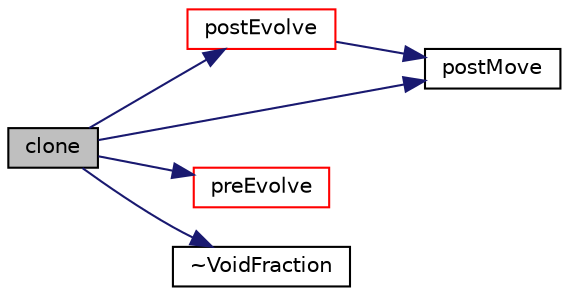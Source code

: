 digraph "clone"
{
  bgcolor="transparent";
  edge [fontname="Helvetica",fontsize="10",labelfontname="Helvetica",labelfontsize="10"];
  node [fontname="Helvetica",fontsize="10",shape=record];
  rankdir="LR";
  Node1 [label="clone",height=0.2,width=0.4,color="black", fillcolor="grey75", style="filled", fontcolor="black"];
  Node1 -> Node2 [color="midnightblue",fontsize="10",style="solid",fontname="Helvetica"];
  Node2 [label="postEvolve",height=0.2,width=0.4,color="red",URL="$a02915.html#a0bf23f36eb3424966e359419a566eb0a",tooltip="Post-evolve hook. "];
  Node2 -> Node3 [color="midnightblue",fontsize="10",style="solid",fontname="Helvetica"];
  Node3 [label="postMove",height=0.2,width=0.4,color="black",URL="$a02915.html#a51580f6824344a3868398c0a80852769",tooltip="Post-move hook. "];
  Node1 -> Node3 [color="midnightblue",fontsize="10",style="solid",fontname="Helvetica"];
  Node1 -> Node4 [color="midnightblue",fontsize="10",style="solid",fontname="Helvetica"];
  Node4 [label="preEvolve",height=0.2,width=0.4,color="red",URL="$a02915.html#acc0c9e165d2cf19698ab1a7672a29ab6",tooltip="Pre-evolve hook. "];
  Node1 -> Node5 [color="midnightblue",fontsize="10",style="solid",fontname="Helvetica"];
  Node5 [label="~VoidFraction",height=0.2,width=0.4,color="black",URL="$a02915.html#a95c0851a551a2856fa43e9eb39b1f239",tooltip="Destructor. "];
}
